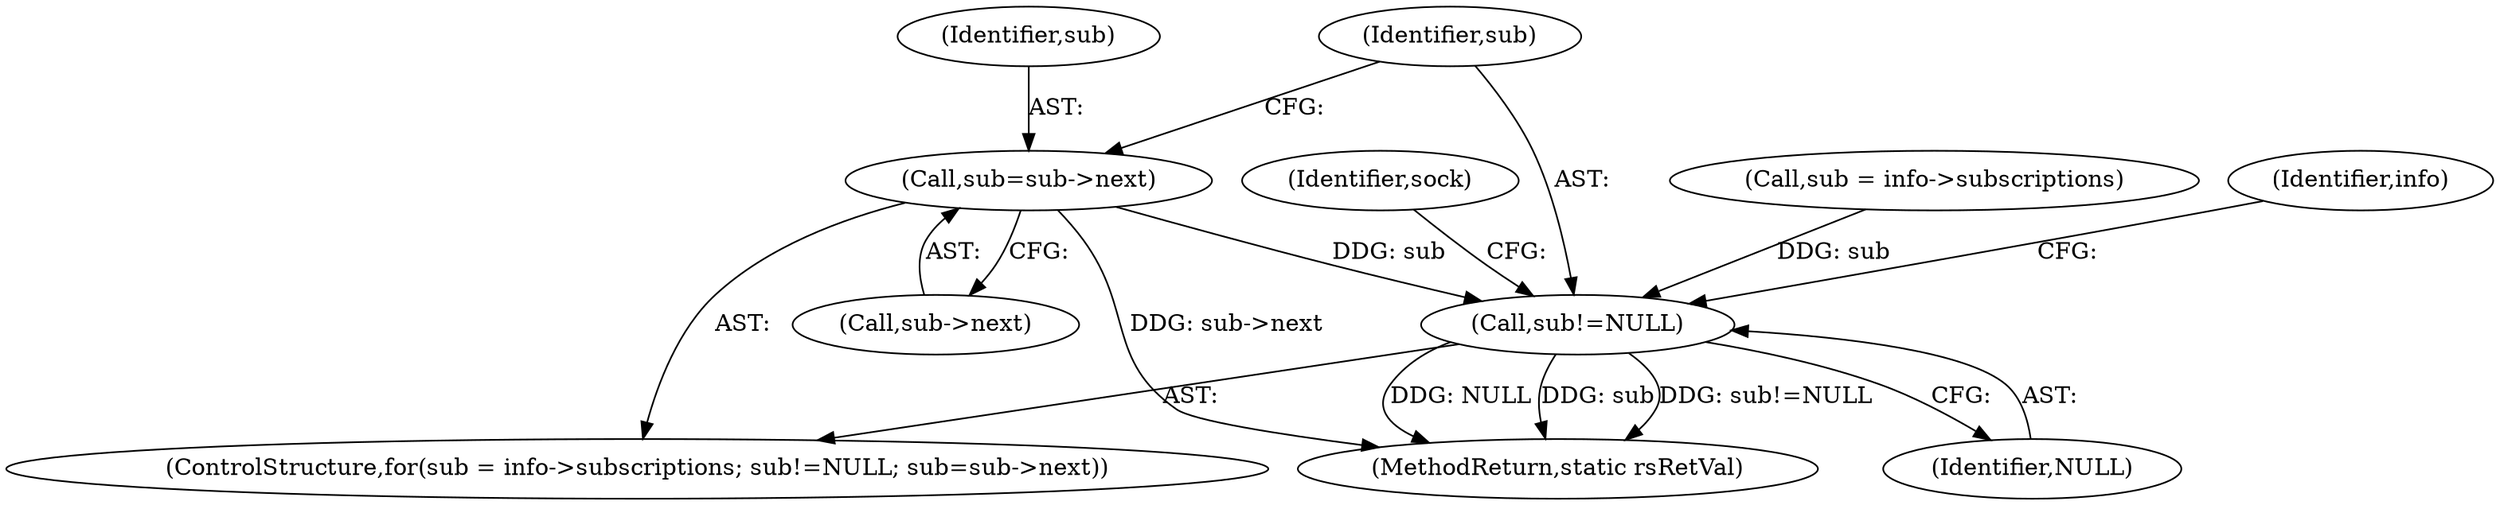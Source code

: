 digraph "0_rsyslog_062d0c671a29f7c6f7dff4a2f1f35df375bbb30b@pointer" {
"1000367" [label="(Call,sub=sub->next)"];
"1000364" [label="(Call,sub!=NULL)"];
"1000367" [label="(Call,sub=sub->next)"];
"1000359" [label="(Call,sub = info->subscriptions)"];
"1000382" [label="(Identifier,info)"];
"1000365" [label="(Identifier,sub)"];
"1000364" [label="(Call,sub!=NULL)"];
"1000366" [label="(Identifier,NULL)"];
"1000369" [label="(Call,sub->next)"];
"1000375" [label="(Identifier,sock)"];
"1000452" [label="(MethodReturn,static rsRetVal)"];
"1000368" [label="(Identifier,sub)"];
"1000358" [label="(ControlStructure,for(sub = info->subscriptions; sub!=NULL; sub=sub->next))"];
"1000367" -> "1000358"  [label="AST: "];
"1000367" -> "1000369"  [label="CFG: "];
"1000368" -> "1000367"  [label="AST: "];
"1000369" -> "1000367"  [label="AST: "];
"1000365" -> "1000367"  [label="CFG: "];
"1000367" -> "1000452"  [label="DDG: sub->next"];
"1000367" -> "1000364"  [label="DDG: sub"];
"1000364" -> "1000358"  [label="AST: "];
"1000364" -> "1000366"  [label="CFG: "];
"1000365" -> "1000364"  [label="AST: "];
"1000366" -> "1000364"  [label="AST: "];
"1000375" -> "1000364"  [label="CFG: "];
"1000382" -> "1000364"  [label="CFG: "];
"1000364" -> "1000452"  [label="DDG: sub"];
"1000364" -> "1000452"  [label="DDG: sub!=NULL"];
"1000364" -> "1000452"  [label="DDG: NULL"];
"1000359" -> "1000364"  [label="DDG: sub"];
}
